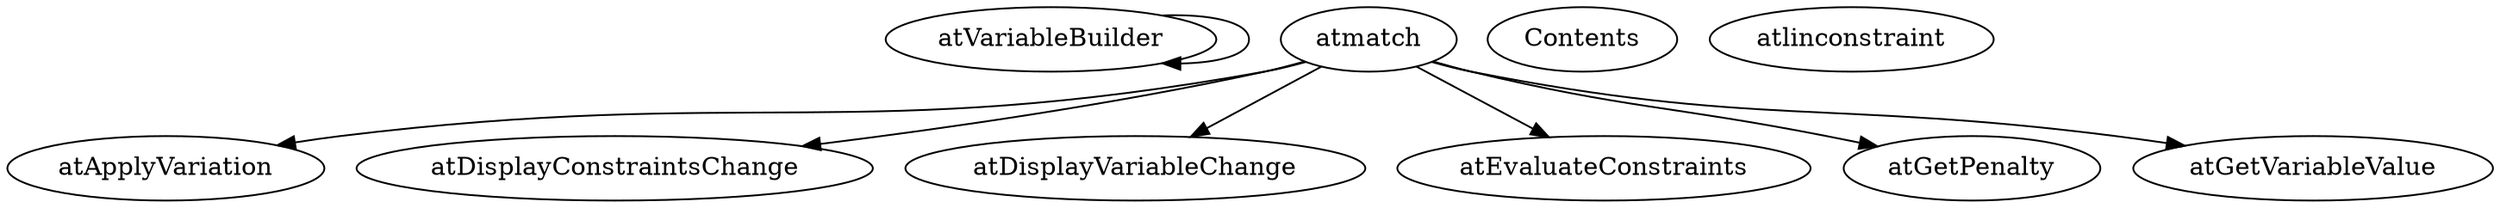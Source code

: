/* Created by mdot for Matlab */
digraph m2html {
  atVariableBuilder -> atVariableBuilder;
  atmatch -> atApplyVariation;
  atmatch -> atDisplayConstraintsChange;
  atmatch -> atDisplayVariableChange;
  atmatch -> atEvaluateConstraints;
  atmatch -> atGetPenalty;
  atmatch -> atGetVariableValue;

  Contents [URL="Contents.html"];
  atApplyVariation [URL="atApplyVariation.html"];
  atDisplayConstraintsChange [URL="atDisplayConstraintsChange.html"];
  atDisplayVariableChange [URL="atDisplayVariableChange.html"];
  atEvaluateConstraints [URL="atEvaluateConstraints.html"];
  atGetPenalty [URL="atGetPenalty.html"];
  atGetVariableValue [URL="atGetVariableValue.html"];
  atVariableBuilder [URL="atVariableBuilder.html"];
  atlinconstraint [URL="atlinconstraint.html"];
  atmatch [URL="atmatch.html"];
}
